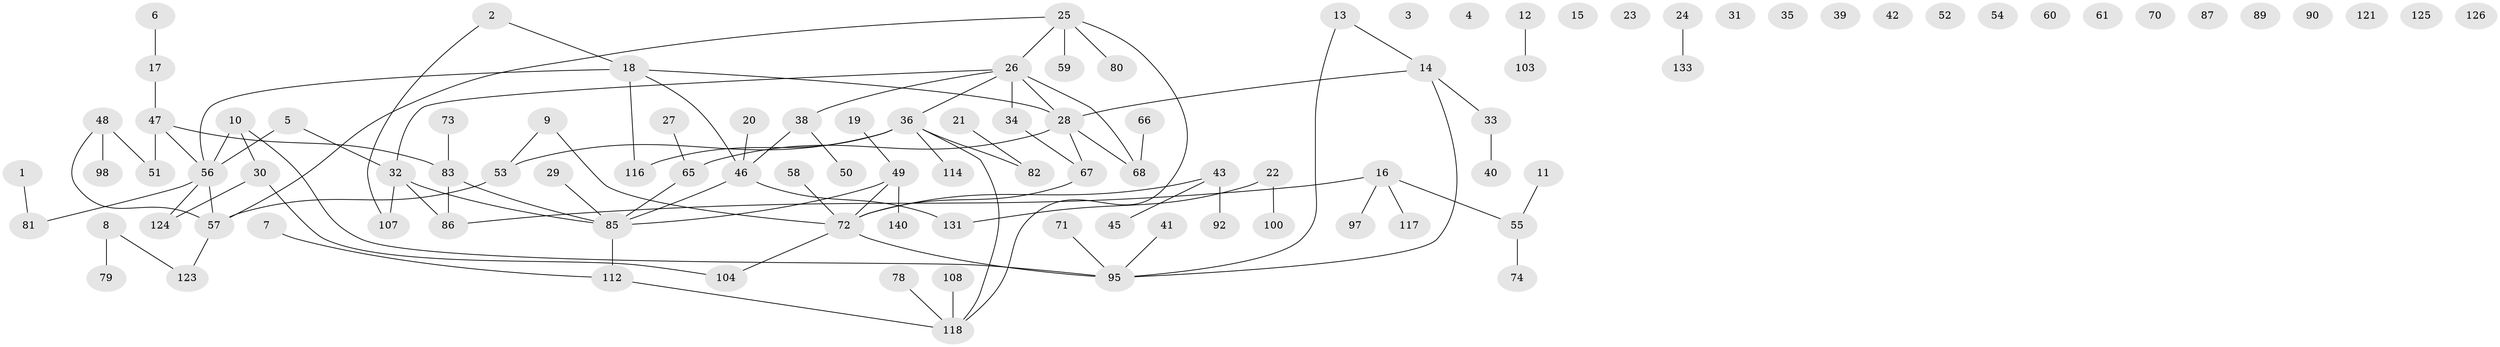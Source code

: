 // Generated by graph-tools (version 1.1) at 2025/23/03/03/25 07:23:25]
// undirected, 101 vertices, 101 edges
graph export_dot {
graph [start="1"]
  node [color=gray90,style=filled];
  1;
  2;
  3;
  4;
  5 [super="+113"];
  6;
  7;
  8 [super="+129"];
  9;
  10 [super="+127"];
  11;
  12;
  13;
  14;
  15;
  16 [super="+105"];
  17;
  18 [super="+91"];
  19;
  20;
  21;
  22 [super="+37"];
  23;
  24 [super="+96"];
  25 [super="+77"];
  26 [super="+115"];
  27;
  28 [super="+94"];
  29;
  30 [super="+75"];
  31;
  32 [super="+109"];
  33;
  34 [super="+93"];
  35;
  36 [super="+63"];
  38 [super="+69"];
  39 [super="+44"];
  40 [super="+106"];
  41;
  42;
  43 [super="+111"];
  45;
  46 [super="+138"];
  47 [super="+84"];
  48 [super="+62"];
  49;
  50;
  51;
  52;
  53 [super="+134"];
  54;
  55 [super="+101"];
  56 [super="+64"];
  57 [super="+76"];
  58;
  59 [super="+139"];
  60;
  61;
  65 [super="+122"];
  66 [super="+120"];
  67;
  68 [super="+88"];
  70;
  71;
  72 [super="+99"];
  73;
  74;
  78;
  79 [super="+137"];
  80 [super="+102"];
  81 [super="+128"];
  82;
  83 [super="+135"];
  85 [super="+119"];
  86 [super="+136"];
  87;
  89;
  90;
  92;
  95 [super="+110"];
  97;
  98;
  100;
  103;
  104;
  107 [super="+130"];
  108;
  112;
  114;
  116;
  117;
  118 [super="+132"];
  121;
  123;
  124;
  125;
  126;
  131;
  133;
  140;
  1 -- 81;
  2 -- 107;
  2 -- 18;
  5 -- 32;
  5 -- 56;
  6 -- 17;
  7 -- 112;
  8 -- 79;
  8 -- 123;
  9 -- 72;
  9 -- 53;
  10 -- 30;
  10 -- 95;
  10 -- 56;
  11 -- 55;
  12 -- 103;
  13 -- 14;
  13 -- 95;
  14 -- 28;
  14 -- 33;
  14 -- 95;
  16 -- 97;
  16 -- 117;
  16 -- 86;
  16 -- 55;
  17 -- 47;
  18 -- 28;
  18 -- 116;
  18 -- 56;
  18 -- 46;
  19 -- 49;
  20 -- 46;
  21 -- 82;
  22 -- 100;
  22 -- 131;
  24 -- 133;
  25 -- 57;
  25 -- 80;
  25 -- 26;
  25 -- 59;
  25 -- 118;
  26 -- 28 [weight=2];
  26 -- 38;
  26 -- 36;
  26 -- 68;
  26 -- 34;
  26 -- 32;
  27 -- 65;
  28 -- 67;
  28 -- 65;
  28 -- 68;
  29 -- 85;
  30 -- 104;
  30 -- 124;
  32 -- 107;
  32 -- 85;
  32 -- 86;
  33 -- 40;
  34 -- 67;
  36 -- 82;
  36 -- 114;
  36 -- 116;
  36 -- 118;
  36 -- 53;
  38 -- 46;
  38 -- 50;
  41 -- 95;
  43 -- 45;
  43 -- 72;
  43 -- 92;
  46 -- 85;
  46 -- 131;
  47 -- 83;
  47 -- 56;
  47 -- 51;
  48 -- 51;
  48 -- 57;
  48 -- 98;
  49 -- 72;
  49 -- 85;
  49 -- 140;
  53 -- 57;
  55 -- 74;
  56 -- 57;
  56 -- 81;
  56 -- 124;
  57 -- 123;
  58 -- 72;
  65 -- 85;
  66 -- 68;
  67 -- 72;
  71 -- 95;
  72 -- 95;
  72 -- 104;
  73 -- 83;
  78 -- 118;
  83 -- 85;
  83 -- 86;
  85 -- 112;
  108 -- 118;
  112 -- 118;
}
